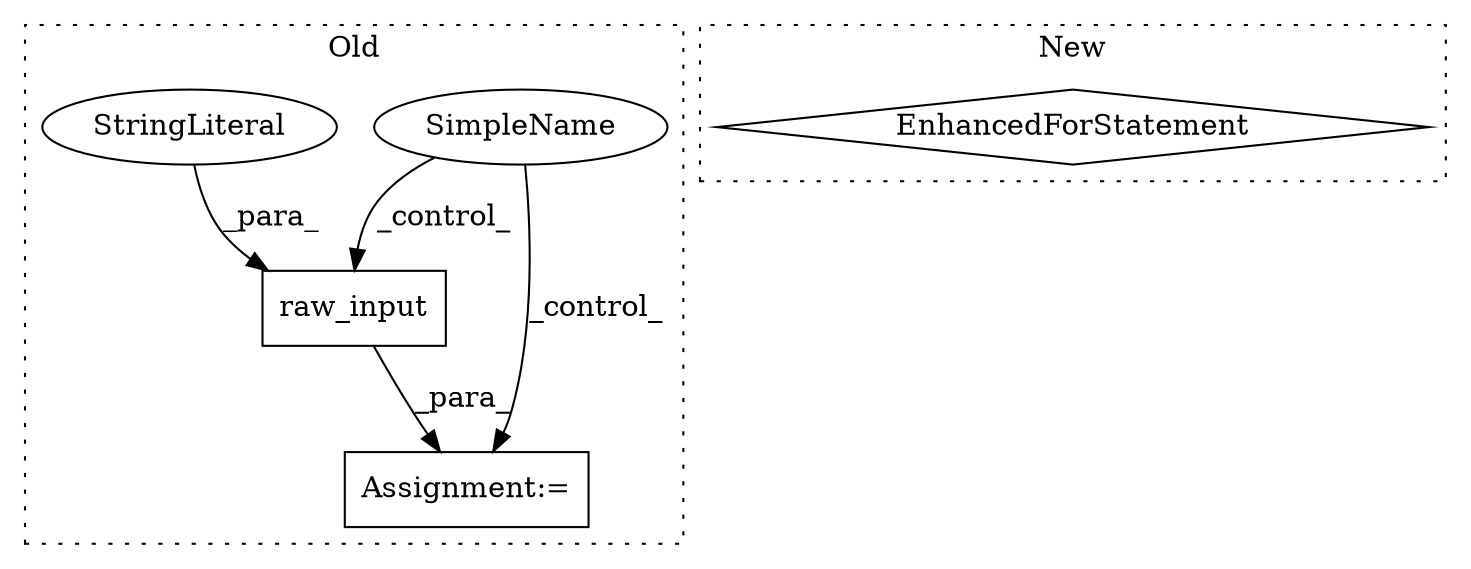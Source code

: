 digraph G {
subgraph cluster0 {
1 [label="raw_input" a="32" s="855,904" l="10,1" shape="box"];
3 [label="SimpleName" a="42" s="" l="" shape="ellipse"];
4 [label="Assignment:=" a="7" s="854" l="1" shape="box"];
5 [label="StringLiteral" a="45" s="865" l="39" shape="ellipse"];
label = "Old";
style="dotted";
}
subgraph cluster1 {
2 [label="EnhancedForStatement" a="70" s="575,651" l="53,2" shape="diamond"];
label = "New";
style="dotted";
}
1 -> 4 [label="_para_"];
3 -> 4 [label="_control_"];
3 -> 1 [label="_control_"];
5 -> 1 [label="_para_"];
}